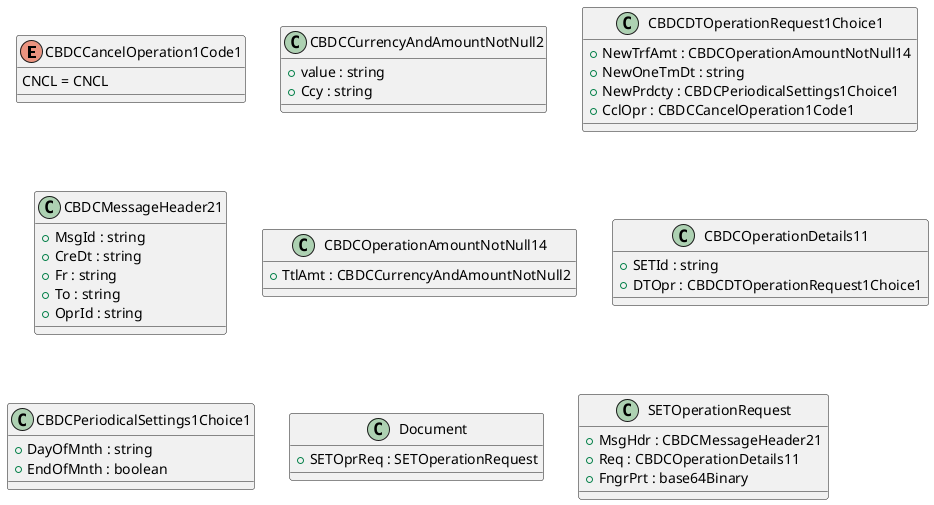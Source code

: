 @startuml

enum CBDCCancelOperation1Code1 {
    CNCL = CNCL
}
class CBDCCurrencyAndAmountNotNull2 {
    +value : string
    +Ccy : string
}
class CBDCDTOperationRequest1Choice1 {
    +NewTrfAmt : CBDCOperationAmountNotNull14
    +NewOneTmDt : string
    +NewPrdcty : CBDCPeriodicalSettings1Choice1
    +CclOpr : CBDCCancelOperation1Code1
}
class CBDCMessageHeader21 {
    +MsgId : string
    +CreDt : string
    +Fr : string
    +To : string
    +OprId : string
}
class CBDCOperationAmountNotNull14 {
    +TtlAmt : CBDCCurrencyAndAmountNotNull2
}
class CBDCOperationDetails11 {
    +SETId : string
    +DTOpr : CBDCDTOperationRequest1Choice1
}
class CBDCPeriodicalSettings1Choice1 {
    +DayOfMnth : string
    +EndOfMnth : boolean
}
class Document {
    +SETOprReq : SETOperationRequest
}
class SETOperationRequest {
    +MsgHdr : CBDCMessageHeader21
    +Req : CBDCOperationDetails11
    +FngrPrt : base64Binary
}

@enduml
